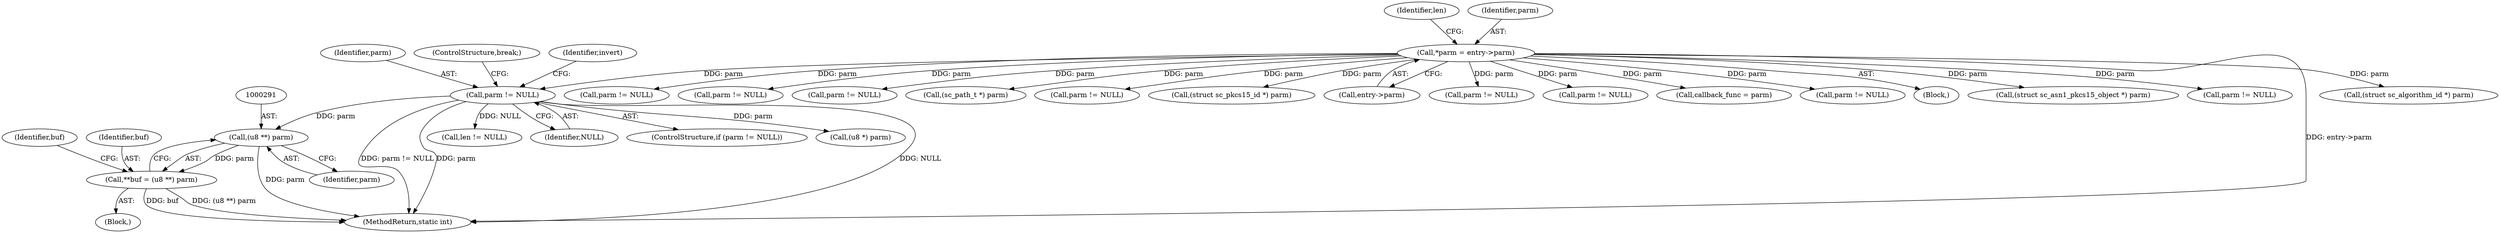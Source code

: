 digraph "0_OpenSC_a3fc7693f3a035a8a7921cffb98432944bb42740@pointer" {
"1000290" [label="(Call,(u8 **) parm)"];
"1000252" [label="(Call,parm != NULL)"];
"1000110" [label="(Call,*parm = entry->parm)"];
"1000288" [label="(Call,**buf = (u8 **) parm)"];
"1000695" [label="(Call,(struct sc_algorithm_id *) parm)"];
"1000288" [label="(Call,**buf = (u8 **) parm)"];
"1000252" [label="(Call,parm != NULL)"];
"1000452" [label="(Call,parm != NULL)"];
"1000289" [label="(Identifier,buf)"];
"1000258" [label="(Identifier,invert)"];
"1000362" [label="(Call,parm != NULL)"];
"1000162" [label="(Call,parm != NULL)"];
"1000253" [label="(Identifier,parm)"];
"1000618" [label="(Call,(sc_path_t *) parm)"];
"1000536" [label="(Call,parm != NULL)"];
"1000268" [label="(Call,len != NULL)"];
"1000295" [label="(Identifier,buf)"];
"1000254" [label="(Identifier,NULL)"];
"1000634" [label="(Call,(struct sc_pkcs15_id *) parm)"];
"1000118" [label="(Identifier,len)"];
"1000112" [label="(Call,entry->parm)"];
"1000218" [label="(Call,parm != NULL)"];
"1000292" [label="(Identifier,parm)"];
"1000343" [label="(ControlStructure,break;)"];
"1000521" [label="(Call,parm != NULL)"];
"1000286" [label="(Block,)"];
"1000128" [label="(Call,callback_func = parm)"];
"1000111" [label="(Identifier,parm)"];
"1000346" [label="(Call,parm != NULL)"];
"1000108" [label="(Block,)"];
"1000677" [label="(Call,(struct sc_asn1_pkcs15_object *) parm)"];
"1000251" [label="(ControlStructure,if (parm != NULL))"];
"1000290" [label="(Call,(u8 **) parm)"];
"1000325" [label="(Call,(u8 *) parm)"];
"1000770" [label="(MethodReturn,static int)"];
"1000185" [label="(Call,parm != NULL)"];
"1000110" [label="(Call,*parm = entry->parm)"];
"1000290" -> "1000288"  [label="AST: "];
"1000290" -> "1000292"  [label="CFG: "];
"1000291" -> "1000290"  [label="AST: "];
"1000292" -> "1000290"  [label="AST: "];
"1000288" -> "1000290"  [label="CFG: "];
"1000290" -> "1000770"  [label="DDG: parm"];
"1000290" -> "1000288"  [label="DDG: parm"];
"1000252" -> "1000290"  [label="DDG: parm"];
"1000252" -> "1000251"  [label="AST: "];
"1000252" -> "1000254"  [label="CFG: "];
"1000253" -> "1000252"  [label="AST: "];
"1000254" -> "1000252"  [label="AST: "];
"1000258" -> "1000252"  [label="CFG: "];
"1000343" -> "1000252"  [label="CFG: "];
"1000252" -> "1000770"  [label="DDG: parm"];
"1000252" -> "1000770"  [label="DDG: NULL"];
"1000252" -> "1000770"  [label="DDG: parm != NULL"];
"1000110" -> "1000252"  [label="DDG: parm"];
"1000252" -> "1000268"  [label="DDG: NULL"];
"1000252" -> "1000325"  [label="DDG: parm"];
"1000110" -> "1000108"  [label="AST: "];
"1000110" -> "1000112"  [label="CFG: "];
"1000111" -> "1000110"  [label="AST: "];
"1000112" -> "1000110"  [label="AST: "];
"1000118" -> "1000110"  [label="CFG: "];
"1000110" -> "1000770"  [label="DDG: entry->parm"];
"1000110" -> "1000128"  [label="DDG: parm"];
"1000110" -> "1000162"  [label="DDG: parm"];
"1000110" -> "1000185"  [label="DDG: parm"];
"1000110" -> "1000218"  [label="DDG: parm"];
"1000110" -> "1000346"  [label="DDG: parm"];
"1000110" -> "1000362"  [label="DDG: parm"];
"1000110" -> "1000452"  [label="DDG: parm"];
"1000110" -> "1000521"  [label="DDG: parm"];
"1000110" -> "1000536"  [label="DDG: parm"];
"1000110" -> "1000618"  [label="DDG: parm"];
"1000110" -> "1000634"  [label="DDG: parm"];
"1000110" -> "1000677"  [label="DDG: parm"];
"1000110" -> "1000695"  [label="DDG: parm"];
"1000288" -> "1000286"  [label="AST: "];
"1000289" -> "1000288"  [label="AST: "];
"1000295" -> "1000288"  [label="CFG: "];
"1000288" -> "1000770"  [label="DDG: (u8 **) parm"];
"1000288" -> "1000770"  [label="DDG: buf"];
}
